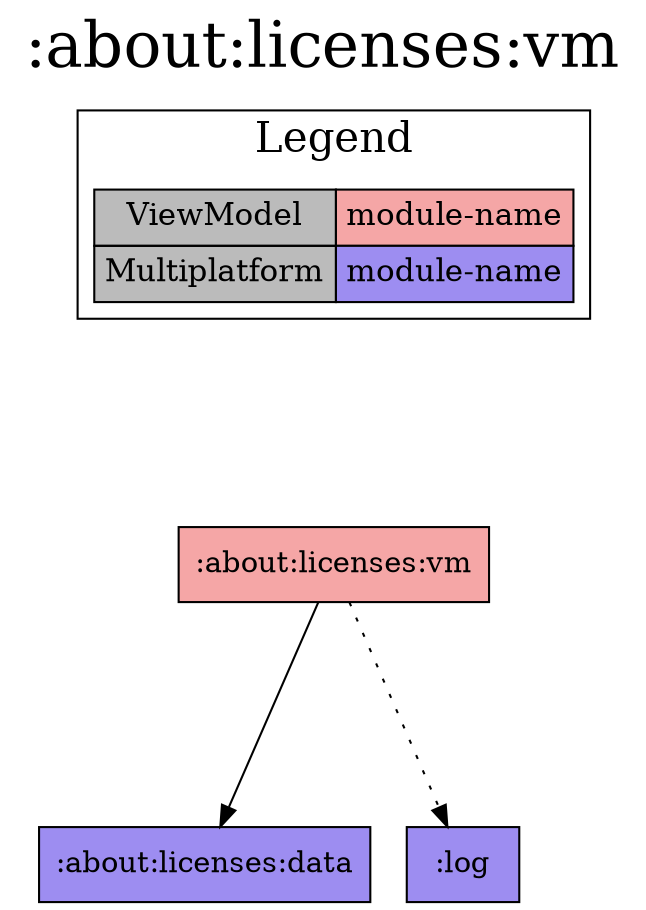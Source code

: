 digraph {
edge ["dir"="forward"]
graph ["dpi"="100","label"=":about:licenses:vm","labelloc"="t","fontsize"="30","ranksep"="1.5","rankdir"="TB"]
node ["style"="filled"]
":about:licenses:data" ["fillcolor"="#9D8DF1","shape"="box"]
":about:licenses:vm" ["fillcolor"="#F5A6A6","shape"="box"]
":log" ["fillcolor"="#9D8DF1","shape"="box"]
{
edge ["dir"="none"]
graph ["rank"="same"]
}
":about:licenses:vm" -> ":about:licenses:data"
":about:licenses:vm" -> ":log" ["style"="dotted"]
subgraph "cluster_legend" {
edge ["dir"="none"]
graph ["label"="Legend","fontsize"="20"]
"Legend" ["style"="filled","fillcolor"="#bbbbbb","shape"="none","margin"="0","fontsize"="15","label"=<
<TABLE BORDER="0" CELLBORDER="1" CELLSPACING="0" CELLPADDING="4">
<TR><TD>ViewModel</TD><TD BGCOLOR="#F5A6A6">module-name</TD></TR>
<TR><TD>Multiplatform</TD><TD BGCOLOR="#9D8DF1">module-name</TD></TR>
</TABLE>
>]
} -> ":about:licenses:vm" ["style"="invis"]
}
